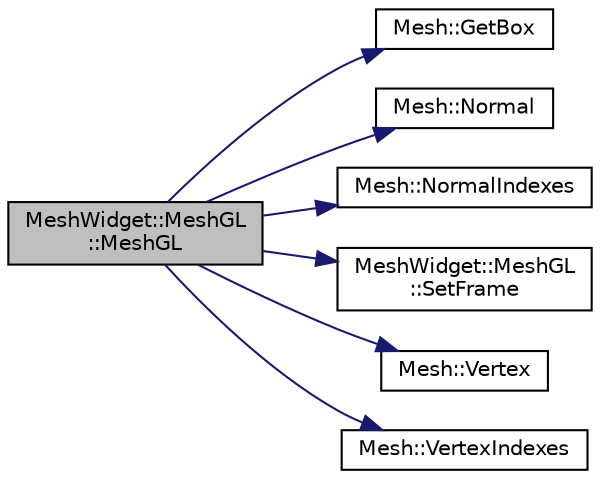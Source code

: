 digraph "MeshWidget::MeshGL::MeshGL"
{
 // LATEX_PDF_SIZE
  edge [fontname="Helvetica",fontsize="10",labelfontname="Helvetica",labelfontsize="10"];
  node [fontname="Helvetica",fontsize="10",shape=record];
  rankdir="LR";
  Node1 [label="MeshWidget::MeshGL\l::MeshGL",height=0.2,width=0.4,color="black", fillcolor="grey75", style="filled", fontcolor="black",tooltip="Constructor from a Mesh and a frame scaled."];
  Node1 -> Node2 [color="midnightblue",fontsize="10",style="solid",fontname="Helvetica"];
  Node2 [label="Mesh::GetBox",height=0.2,width=0.4,color="black", fillcolor="white", style="filled",URL="$class_mesh.html#a276315803400b4a6cd564e6e9593034e",tooltip="Compute the bounding box of the object."];
  Node1 -> Node3 [color="midnightblue",fontsize="10",style="solid",fontname="Helvetica"];
  Node3 [label="Mesh::Normal",height=0.2,width=0.4,color="black", fillcolor="white", style="filled",URL="$class_mesh.html#ad534b66d610dc330d9749fa9e93c3331",tooltip="Get a normal."];
  Node1 -> Node4 [color="midnightblue",fontsize="10",style="solid",fontname="Helvetica"];
  Node4 [label="Mesh::NormalIndexes",height=0.2,width=0.4,color="black", fillcolor="white", style="filled",URL="$class_mesh.html#a6424ad91bbaa4bc9e43e50ce9789731e",tooltip="Return the set of normal indexes."];
  Node1 -> Node5 [color="midnightblue",fontsize="10",style="solid",fontname="Helvetica"];
  Node5 [label="MeshWidget::MeshGL\l::SetFrame",height=0.2,width=0.4,color="black", fillcolor="white", style="filled",URL="$class_mesh_widget_1_1_mesh_g_l.html#ab906200c678593dd9d6ec3e81a840964",tooltip=" "];
  Node1 -> Node6 [color="midnightblue",fontsize="10",style="solid",fontname="Helvetica"];
  Node6 [label="Mesh::Vertex",height=0.2,width=0.4,color="black", fillcolor="white", style="filled",URL="$class_mesh.html#a5d336174f5896f38d838a277d67b95b2",tooltip="Get a vertex."];
  Node1 -> Node7 [color="midnightblue",fontsize="10",style="solid",fontname="Helvetica"];
  Node7 [label="Mesh::VertexIndexes",height=0.2,width=0.4,color="black", fillcolor="white", style="filled",URL="$class_mesh.html#a1de883b462f725a7763983ef07196f01",tooltip="Return the set of vertex indexes."];
}
